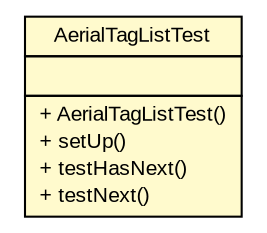 #!/usr/local/bin/dot
#
# Class diagram 
# Generated by UMLGraph version R5_6 (http://www.umlgraph.org/)
#

digraph G {
	edge [fontname="arial",fontsize=10,labelfontname="arial",labelfontsize=10];
	node [fontname="arial",fontsize=10,shape=plaintext];
	nodesep=0.25;
	ranksep=0.5;
	// com.github.mkolisnyk.aerial.core.AerialTagListTest
	c1073 [label=<<table title="com.github.mkolisnyk.aerial.core.AerialTagListTest" border="0" cellborder="1" cellspacing="0" cellpadding="2" port="p" bgcolor="lemonChiffon" href="./AerialTagListTest.html">
		<tr><td><table border="0" cellspacing="0" cellpadding="1">
<tr><td align="center" balign="center"> AerialTagListTest </td></tr>
		</table></td></tr>
		<tr><td><table border="0" cellspacing="0" cellpadding="1">
<tr><td align="left" balign="left">  </td></tr>
		</table></td></tr>
		<tr><td><table border="0" cellspacing="0" cellpadding="1">
<tr><td align="left" balign="left"> + AerialTagListTest() </td></tr>
<tr><td align="left" balign="left"> + setUp() </td></tr>
<tr><td align="left" balign="left"> + testHasNext() </td></tr>
<tr><td align="left" balign="left"> + testNext() </td></tr>
		</table></td></tr>
		</table>>, URL="./AerialTagListTest.html", fontname="arial", fontcolor="black", fontsize=10.0];
}

